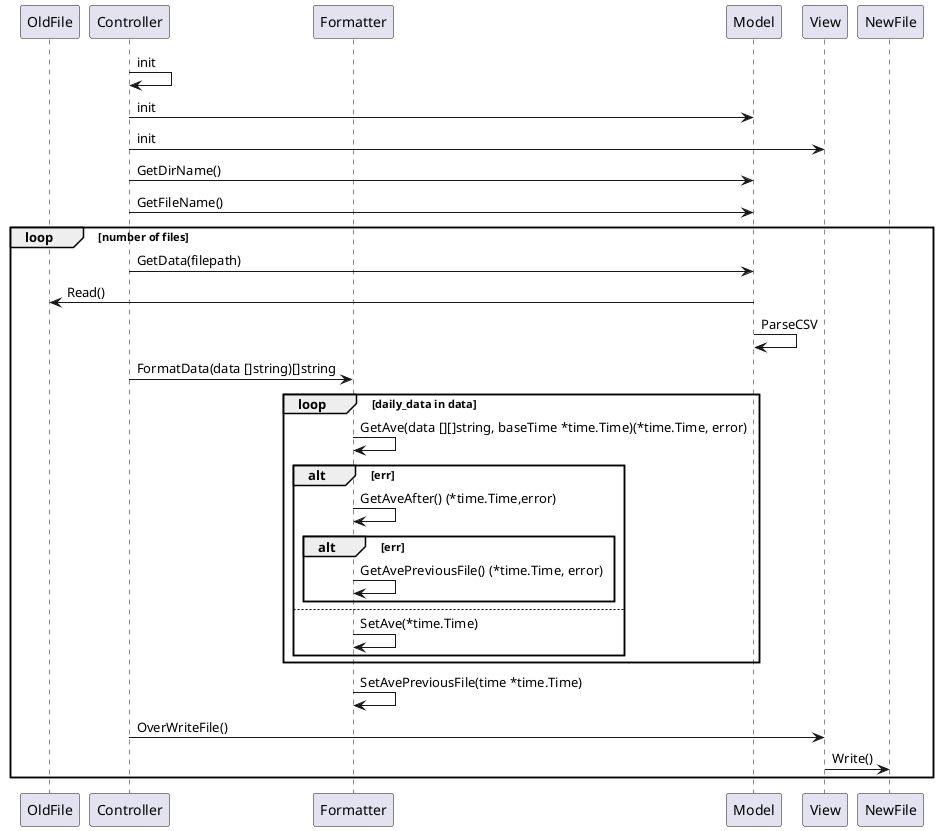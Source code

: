 @startuml
participant OldFile
participant Controller
participant Formatter
participant Model
participant View
participant NewFile

Controller -> Controller : init
Controller -> Model : init
Controller -> View : init

Controller -> Model : GetDirName()
Controller -> Model : GetFileName()
loop number of files
    Controller -> Model : GetData(filepath)
    Model -> OldFile : Read()
    Model -> Model : ParseCSV
    Controller -> Formatter : FormatData(data []string)[]string

    loop daily_data in data
        Formatter -> Formatter : GetAve(data [][]string, baseTime *time.Time)(*time.Time, error)
        alt err
            Formatter -> Formatter : GetAveAfter() (*time.Time,error)
            alt err
                Formatter -> Formatter : GetAvePreviousFile() (*time.Time, error)
            end
        else
            Formatter -> Formatter : SetAve(*time.Time)
        end
    end
    Formatter -> Formatter : SetAvePreviousFile(time *time.Time)
    Controller -> View : OverWriteFile()
    View -> NewFile : Write()
end


@enduml
